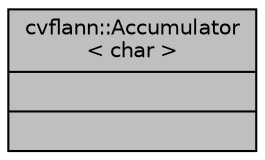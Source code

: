 digraph "cvflann::Accumulator&lt; char &gt;"
{
 // LATEX_PDF_SIZE
  edge [fontname="Helvetica",fontsize="10",labelfontname="Helvetica",labelfontsize="10"];
  node [fontname="Helvetica",fontsize="10",shape=record];
  Node1 [label="{cvflann::Accumulator\l\< char \>\n||}",height=0.2,width=0.4,color="black", fillcolor="grey75", style="filled", fontcolor="black",tooltip=" "];
}

